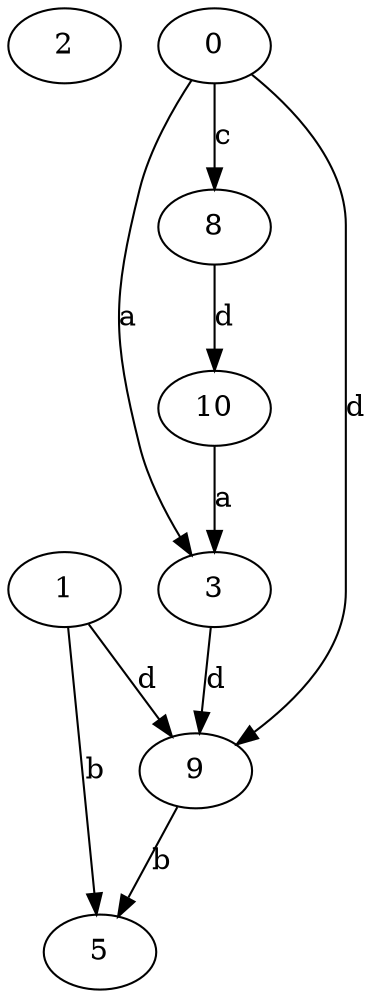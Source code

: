 strict digraph  {
2;
3;
5;
0;
1;
8;
9;
10;
3 -> 9  [label=d];
0 -> 3  [label=a];
0 -> 8  [label=c];
0 -> 9  [label=d];
1 -> 5  [label=b];
1 -> 9  [label=d];
8 -> 10  [label=d];
9 -> 5  [label=b];
10 -> 3  [label=a];
}
